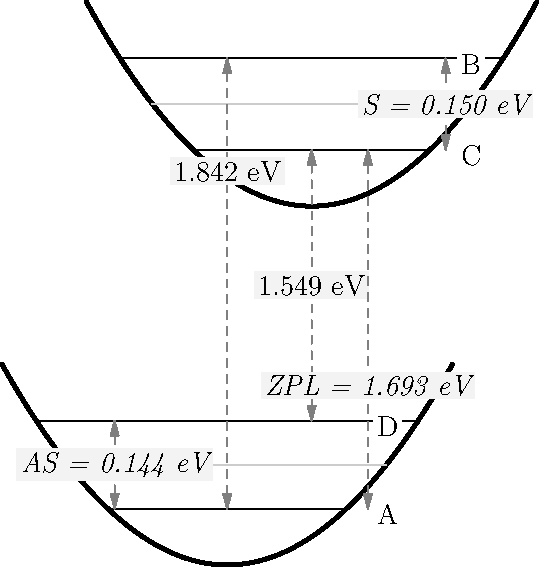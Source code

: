 /*******************/
/* MAIN PARAMETERS */
/*******************/


import graph;
defaultpen(fontsize(15pt));

string ABCD_TITLE = "A-B-C-D 128";

real A_ENERGIE = -1121.53003052;
real B_ENERGIE = -1119.68768304;
real C_ENERGIE = -1119.83747265;
real D_ENERGIE = -1121.38599590;

real[] ENERGIES={A_ENERGIE, B_ENERGIE, C_ENERGIE, D_ENERGIE};

real MAX = max(ENERGIES);
real MIN = min(ENERGIES);

size(10cm,10cm);
//unitsize(.2cm);


struct state {
  real energy;
  real value;
  string title     = "";
  real spin        = 0;
  real VB          = MIN;
  real LB          = MAX;
  real DASH_WIDTH  = 25;
  real DASH_HEIGHT = 1;
  real X_COORD     = 0;
  real Y_OFFSET    = 0;
  real getPlottingValue ( ){
    real val = 100*(energy - VB)/(LB-VB);
    return val + Y_OFFSET;
  };
  void init(real e, real s=0, string ttl=""){
    energy = e;
    spin   = s;
    title  = ttl;
    value  = getPlottingValue();
  };
  pair getMiddlePoint (  ){
    real x,y;
    x = X_COORD+(DASH_WIDTH)/2;
    y = value + (DASH_HEIGHT)/2;
    return (x,y);
  };
  void draw_spin(){
    pair middle = getMiddlePoint();
    path ar;
    real x_deviation = 0.25*DASH_WIDTH;
    real height = 5*DASH_HEIGHT;
    if ( spin == 1 ) {
      ar = (middle - (-x_deviation,height))..(middle + (x_deviation,height));
    } else {
      ar = (middle + (-x_deviation,height))..(middle - (x_deviation,height));
    }
    draw(ar, linewidth(1),Arrow());
  };
  void draw (bool draw_state=true, bool draw_label=true){
    if (draw_state)
      filldraw(box((X_COORD,value),(X_COORD+DASH_WIDTH,value+DASH_HEIGHT)),red);
    if (draw_label)
      label(title, (X_COORD+DASH_WIDTH,value), E, Fill(white));
    //label((string)energy, (X_COORD+DASH_WIDTH,value), E);
    if ( spin != 0 ) {
      draw_spin();
    }
  };
};

struct potential_well {
  pair bottom;
  real width;
  real height;
  pair value ( real r ){
    //Here t goes from x to 100
    real a = height*(4/width**2);
    real y = a*(r - bottom.x)**2 + bottom.y;
    return (r,y);
  };
  real getParam ( real y ){
    if ( y<bottom.y || y> bottom.y + height ) {
      write("ERROR: Energy out of range!");
      return -1;
    } else {
      real a = height*(4/width**2);
      return sqrt((y-bottom.y)/a)+bottom.x;
    }
  };
  path getPath (  ){
    return graph(value, bottom.x - width/2, bottom.x + width/2);
  };
  void draw_vibronic ( real energy , pen style=black){
    real x = getParam(energy);
    if ( x!=-1 ) {
      path g = (2*bottom.x-x, energy)--(x, energy);
      draw(g, style);
    }
  };
  void draw_vibronic_between( state s, state t, int number , pen style=black) {
    real bottom = min(s.getMiddlePoint().y, t.getMiddlePoint().y);
    real delta = abs(s.getMiddlePoint().y - t.getMiddlePoint().y )/number;
    for ( int i = 1; i < number; i+=1 ) {
      real energy = bottom + delta*i;
      write("Drawing vibronic at "+string(energy));
      draw_vibronic(energy, style);
    }
  };
  void draw ( ){
    draw(getPath(), linewidth(2));
  };
}



/*******************/
/* DRAW DECORATION */
/*******************/

real pointsToEnergy ( real point ){
  return (MAX-MIN)*point/100 + MIN;
};

//label(ABCD_TITLE, (30, 50), 0.8*blue);



/***************/
/* DRAW STATES */
/***************/
void draw_distance ( state s, state t , real x_offset=0, real lbl_y_offset=0, string lbl="", string pre_lbl=""){
  pair mid1, mid2;
  real energy;
  energy = abs(s.energy - t.energy);
  if ( lbl=="" ) {
    lbl = pre_lbl+format("%#.3f", energy)+" eV";
  } else {
    lbl = pre_lbl+lbl;
  }
  mid1 = s.getMiddlePoint();
  mid2 = t.getMiddlePoint();
  path p = (x_offset+mid1.x, mid1.y)--(x_offset+mid1.x,mid2.y);
  draw(p, 0.5*white+dashed, Arrows());
  label(lbl, (mid1.x + x_offset, (mid1.y+mid2.y)/2 + lbl_y_offset), Fill(white*0.95));
};



//state definitions
state A, B, C, D;

A.init(A_ENERGIE, 0, "A");
A.X_COORD=0*A.DASH_WIDTH;

B.Y_OFFSET=-60;
B.init(B_ENERGIE, 0, "B");
B.X_COORD=0.3*B.DASH_WIDTH;

C.Y_OFFSET=-60;
C.init(C_ENERGIE, 0, "C");
C.X_COORD = 0.3*C.DASH_WIDTH;

D.init(D_ENERGIE, 0, "D");
D.X_COORD = 0*D.DASH_WIDTH;


/////////////////////
//  DRAW Potentials
/////////////////////

potential_well potential_left;
potential_left.width=40.0;
potential_left.height=(D.getMiddlePoint()-A.getMiddlePoint()).y+10;
potential_left.bottom=A.getMiddlePoint()-(0,5);

potential_left.draw();

potential_left.draw_vibronic(A.getMiddlePoint().y);
potential_left.draw_vibronic(D.getMiddlePoint().y);

potential_well potential_right;
potential_right.width=40.0;
potential_right.height=(B.getMiddlePoint()-C.getMiddlePoint()).y+10;
potential_right.bottom=C.getMiddlePoint()-(0,5);

potential_right.draw();

potential_right.draw_vibronic(B.getMiddlePoint().y);
potential_right.draw_vibronic(C.getMiddlePoint().y);

A.draw(draw_state=false);
B.draw(draw_state=false);
C.draw(draw_state=false);
D.draw(draw_state=false);

potential_left.draw_vibronic_between(A,D,2, white*0.8);
potential_right.draw_vibronic_between(C,B,2, white*0.8);


draw_distance(A,B, lbl_y_offset=10);
draw_distance(C,D, lbl_y_offset=00);
draw_distance(B,C, x_offset=B.DASH_WIDTH/2.1, pre_lbl="\it S = ");
draw_distance(D,A, x_offset = -10, pre_lbl="\it AS = ");
draw_distance(A,C, x_offset=A.DASH_WIDTH/2, lbl_y_offset=-5, pre_lbl="\it ZPL = ");
